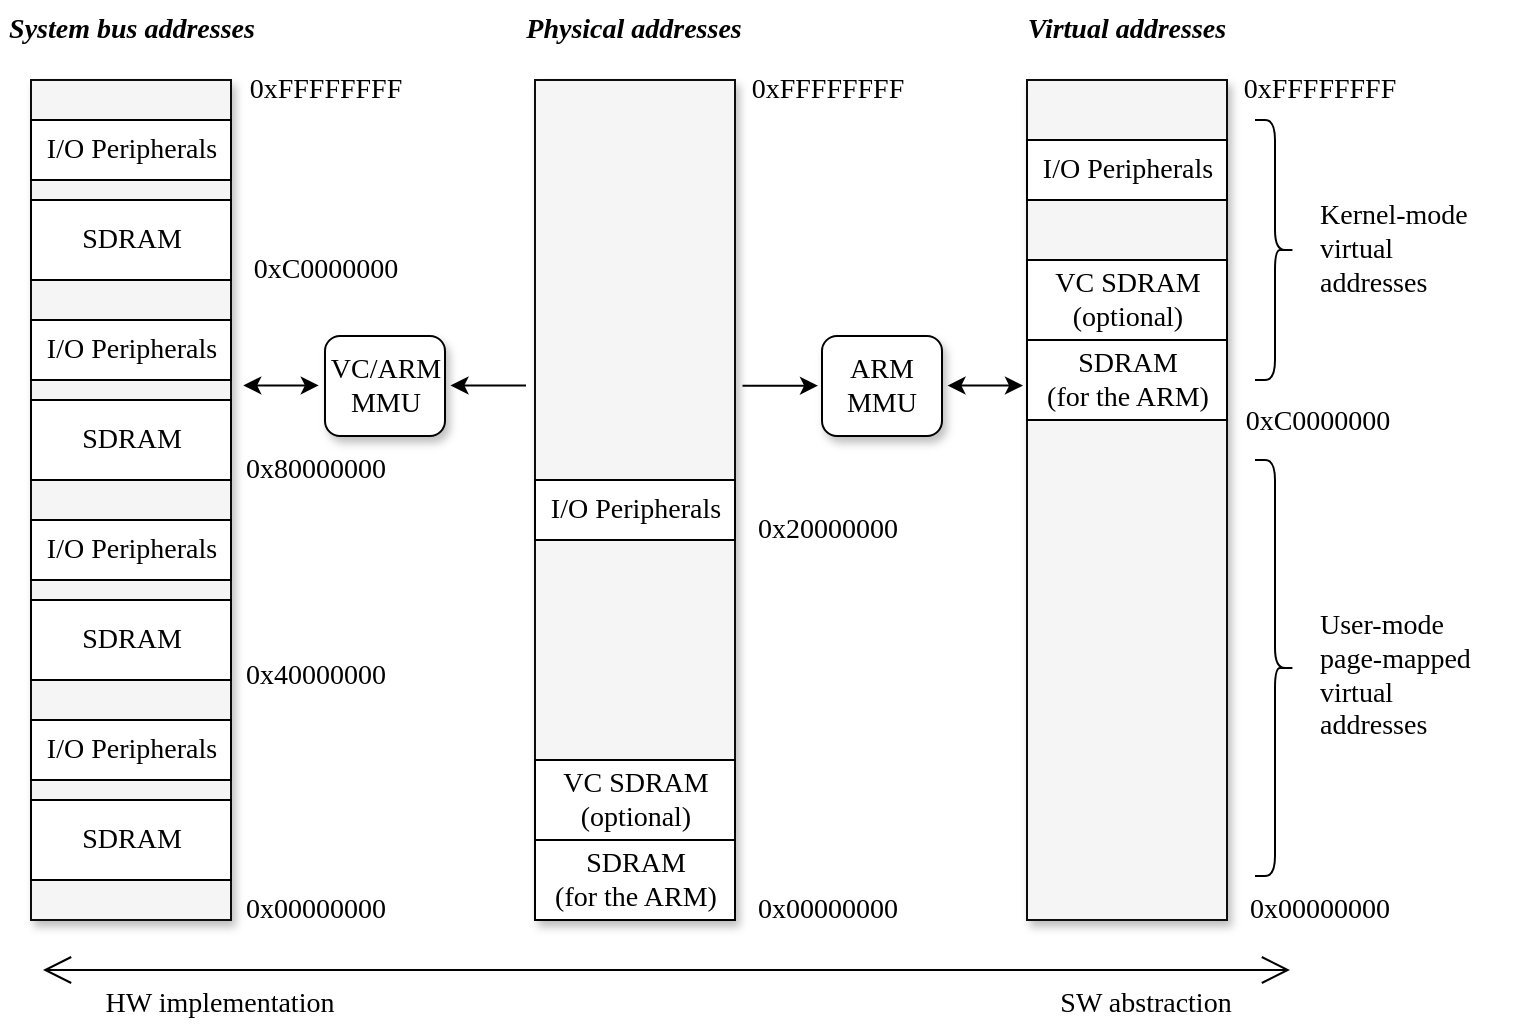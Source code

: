 <mxfile version="22.1.11" type="device">
  <diagram name="Page-1" id="rF_JisAr9NftX0KLJ7tZ">
    <mxGraphModel dx="1773" dy="1035" grid="1" gridSize="10" guides="1" tooltips="1" connect="1" arrows="1" fold="1" page="1" pageScale="1" pageWidth="850" pageHeight="1100" math="0" shadow="0">
      <root>
        <mxCell id="0" />
        <mxCell id="1" parent="0" />
        <mxCell id="chbkdglr7W8zsBIJW56T-53" value="0x80000000" style="text;html=1;strokeColor=none;fillColor=none;align=center;verticalAlign=middle;whiteSpace=wrap;rounded=0;fontFamily=Computer Modern;fontSize=14;" parent="1" vertex="1">
          <mxGeometry x="180.5" y="250" width="90" height="30" as="geometry" />
        </mxCell>
        <mxCell id="chbkdglr7W8zsBIJW56T-2" value="" style="rounded=0;whiteSpace=wrap;html=1;fillColor=#f5f5f5;fontColor=#333333;strokeColor=#0D0D0D;fontFamily=Computer Modern;shadow=1;fontSize=14;" parent="1" vertex="1">
          <mxGeometry x="581.5" y="70" width="100" height="420" as="geometry" />
        </mxCell>
        <mxCell id="chbkdglr7W8zsBIJW56T-1" value="I/O Peripherals" style="rounded=0;whiteSpace=wrap;html=1;fontFamily=Computer Modern;fontSize=14;" parent="1" vertex="1">
          <mxGeometry x="581.5" y="100" width="100" height="30" as="geometry" />
        </mxCell>
        <mxCell id="chbkdglr7W8zsBIJW56T-3" value="VC SDRAM&lt;br style=&quot;font-size: 14px;&quot;&gt;(optional)" style="rounded=0;whiteSpace=wrap;html=1;fontFamily=Computer Modern;fontSize=14;" parent="1" vertex="1">
          <mxGeometry x="581.5" y="160" width="100" height="40" as="geometry" />
        </mxCell>
        <mxCell id="chbkdglr7W8zsBIJW56T-4" value="SDRAM&lt;br style=&quot;font-size: 14px;&quot;&gt;(for the ARM)" style="rounded=0;whiteSpace=wrap;html=1;fontFamily=Computer Modern;fontSize=14;" parent="1" vertex="1">
          <mxGeometry x="581.5" y="200" width="100" height="40" as="geometry" />
        </mxCell>
        <mxCell id="chbkdglr7W8zsBIJW56T-5" value="0xFFFFFFFF" style="text;html=1;strokeColor=none;fillColor=none;align=center;verticalAlign=middle;whiteSpace=wrap;rounded=0;fontFamily=Computer Modern;fontSize=14;" parent="1" vertex="1">
          <mxGeometry x="682.5" y="60" width="90" height="30" as="geometry" />
        </mxCell>
        <mxCell id="chbkdglr7W8zsBIJW56T-6" value="0x00000000" style="text;html=1;strokeColor=none;fillColor=none;align=center;verticalAlign=middle;whiteSpace=wrap;rounded=0;fontFamily=Computer Modern;fontSize=14;" parent="1" vertex="1">
          <mxGeometry x="682.5" y="470" width="90" height="30" as="geometry" />
        </mxCell>
        <mxCell id="chbkdglr7W8zsBIJW56T-11" value="" style="shape=curlyBracket;whiteSpace=wrap;html=1;rounded=1;flipH=1;labelPosition=right;verticalLabelPosition=middle;align=left;verticalAlign=middle;fontFamily=Computer Modern;fontSize=14;" parent="1" vertex="1">
          <mxGeometry x="695.5" y="260" width="20" height="208" as="geometry" />
        </mxCell>
        <mxCell id="chbkdglr7W8zsBIJW56T-12" value="User-mode &lt;br&gt;page-mapped virtual &lt;br&gt;addresses" style="text;html=1;strokeColor=none;fillColor=none;align=left;verticalAlign=middle;whiteSpace=wrap;rounded=0;fontFamily=Computer Modern;fontSize=14;" parent="1" vertex="1">
          <mxGeometry x="725.5" y="333" width="110" height="70" as="geometry" />
        </mxCell>
        <mxCell id="chbkdglr7W8zsBIJW56T-13" value="" style="shape=curlyBracket;whiteSpace=wrap;html=1;rounded=1;flipH=1;labelPosition=right;verticalLabelPosition=middle;align=left;verticalAlign=middle;fontFamily=Computer Modern;fontSize=14;" parent="1" vertex="1">
          <mxGeometry x="695.5" y="90" width="20" height="130" as="geometry" />
        </mxCell>
        <mxCell id="chbkdglr7W8zsBIJW56T-15" value="Kernel-mode &lt;br style=&quot;font-size: 14px;&quot;&gt;virtual &lt;br&gt;addresses" style="text;html=1;strokeColor=none;fillColor=none;align=left;verticalAlign=middle;whiteSpace=wrap;rounded=0;fontFamily=Computer Modern;fontSize=14;" parent="1" vertex="1">
          <mxGeometry x="725.5" y="120" width="110" height="70" as="geometry" />
        </mxCell>
        <mxCell id="chbkdglr7W8zsBIJW56T-17" value="ARM &lt;br style=&quot;font-size: 14px;&quot;&gt;MMU" style="rounded=1;whiteSpace=wrap;html=1;fontFamily=Computer Modern;shadow=1;fontSize=14;" parent="1" vertex="1">
          <mxGeometry x="479" y="198" width="60" height="50" as="geometry" />
        </mxCell>
        <mxCell id="chbkdglr7W8zsBIJW56T-19" value="" style="rounded=0;whiteSpace=wrap;html=1;fillColor=#f5f5f5;fontColor=#333333;strokeColor=#0D0D0D;fontFamily=Computer Modern;shadow=1;fontSize=14;" parent="1" vertex="1">
          <mxGeometry x="335.5" y="70" width="100" height="420" as="geometry" />
        </mxCell>
        <mxCell id="chbkdglr7W8zsBIJW56T-20" value="I/O Peripherals" style="rounded=0;whiteSpace=wrap;html=1;fontFamily=Computer Modern;fontSize=14;" parent="1" vertex="1">
          <mxGeometry x="335.5" y="270" width="100" height="30" as="geometry" />
        </mxCell>
        <mxCell id="chbkdglr7W8zsBIJW56T-21" value="VC SDRAM&lt;br style=&quot;font-size: 14px;&quot;&gt;(optional)" style="rounded=0;whiteSpace=wrap;html=1;fontFamily=Computer Modern;fontSize=14;" parent="1" vertex="1">
          <mxGeometry x="335.5" y="410" width="100" height="40" as="geometry" />
        </mxCell>
        <mxCell id="chbkdglr7W8zsBIJW56T-22" value="SDRAM&lt;br style=&quot;font-size: 14px;&quot;&gt;(for the ARM)" style="rounded=0;whiteSpace=wrap;html=1;fontFamily=Computer Modern;fontSize=14;" parent="1" vertex="1">
          <mxGeometry x="335.5" y="450" width="100" height="40" as="geometry" />
        </mxCell>
        <mxCell id="chbkdglr7W8zsBIJW56T-23" value="0xFFFFFFFF" style="text;html=1;strokeColor=none;fillColor=none;align=center;verticalAlign=middle;whiteSpace=wrap;rounded=0;fontFamily=Computer Modern;fontSize=14;" parent="1" vertex="1">
          <mxGeometry x="436.5" y="60" width="90" height="30" as="geometry" />
        </mxCell>
        <mxCell id="chbkdglr7W8zsBIJW56T-24" value="0x00000000" style="text;html=1;strokeColor=none;fillColor=none;align=center;verticalAlign=middle;whiteSpace=wrap;rounded=0;fontFamily=Computer Modern;fontSize=14;" parent="1" vertex="1">
          <mxGeometry x="436.5" y="470" width="90" height="30" as="geometry" />
        </mxCell>
        <mxCell id="chbkdglr7W8zsBIJW56T-26" value="0x20000000" style="text;html=1;strokeColor=none;fillColor=none;align=center;verticalAlign=middle;whiteSpace=wrap;rounded=0;fontFamily=Computer Modern;fontSize=14;" parent="1" vertex="1">
          <mxGeometry x="436.5" y="280" width="90" height="30" as="geometry" />
        </mxCell>
        <mxCell id="chbkdglr7W8zsBIJW56T-27" value="" style="rounded=0;whiteSpace=wrap;html=1;fillColor=#f5f5f5;fontColor=#333333;strokeColor=#0D0D0D;fontFamily=Computer Modern;shadow=1;fontSize=14;" parent="1" vertex="1">
          <mxGeometry x="83.5" y="70" width="100" height="420" as="geometry" />
        </mxCell>
        <mxCell id="chbkdglr7W8zsBIJW56T-31" value="0xFFFFFFFF" style="text;html=1;strokeColor=none;fillColor=none;align=center;verticalAlign=middle;whiteSpace=wrap;rounded=0;fontFamily=Computer Modern;fontSize=14;" parent="1" vertex="1">
          <mxGeometry x="185.5" y="60" width="90" height="30" as="geometry" />
        </mxCell>
        <mxCell id="chbkdglr7W8zsBIJW56T-32" value="0x00000000" style="text;html=1;strokeColor=none;fillColor=none;align=center;verticalAlign=middle;whiteSpace=wrap;rounded=0;fontFamily=Computer Modern;fontSize=14;" parent="1" vertex="1">
          <mxGeometry x="180.5" y="470" width="90" height="30" as="geometry" />
        </mxCell>
        <mxCell id="chbkdglr7W8zsBIJW56T-34" value="0x40000000" style="text;html=1;strokeColor=none;fillColor=none;align=center;verticalAlign=middle;whiteSpace=wrap;rounded=0;fontFamily=Computer Modern;fontSize=14;" parent="1" vertex="1">
          <mxGeometry x="180.5" y="353" width="90" height="30" as="geometry" />
        </mxCell>
        <mxCell id="chbkdglr7W8zsBIJW56T-35" value="VC/ARM &lt;br style=&quot;font-size: 14px;&quot;&gt;MMU" style="rounded=1;whiteSpace=wrap;html=1;fontFamily=Computer Modern;shadow=1;fontSize=14;" parent="1" vertex="1">
          <mxGeometry x="230.5" y="198" width="60" height="50" as="geometry" />
        </mxCell>
        <mxCell id="chbkdglr7W8zsBIJW56T-37" value="I/O Peripherals" style="rounded=0;whiteSpace=wrap;html=1;fontFamily=Computer Modern;fontSize=14;" parent="1" vertex="1">
          <mxGeometry x="83.5" y="90" width="100" height="30" as="geometry" />
        </mxCell>
        <mxCell id="chbkdglr7W8zsBIJW56T-39" value="SDRAM" style="rounded=0;whiteSpace=wrap;html=1;fontFamily=Computer Modern;fontSize=14;" parent="1" vertex="1">
          <mxGeometry x="83.5" y="130" width="100" height="40" as="geometry" />
        </mxCell>
        <mxCell id="chbkdglr7W8zsBIJW56T-45" value="I/O Peripherals" style="rounded=0;whiteSpace=wrap;html=1;fontFamily=Computer Modern;fontSize=14;" parent="1" vertex="1">
          <mxGeometry x="83.5" y="190" width="100" height="30" as="geometry" />
        </mxCell>
        <mxCell id="chbkdglr7W8zsBIJW56T-46" value="SDRAM" style="rounded=0;whiteSpace=wrap;html=1;fontFamily=Computer Modern;fontSize=14;" parent="1" vertex="1">
          <mxGeometry x="83.5" y="230" width="100" height="40" as="geometry" />
        </mxCell>
        <mxCell id="chbkdglr7W8zsBIJW56T-47" value="I/O Peripherals" style="rounded=0;whiteSpace=wrap;html=1;fontFamily=Computer Modern;fontSize=14;" parent="1" vertex="1">
          <mxGeometry x="83.5" y="290" width="100" height="30" as="geometry" />
        </mxCell>
        <mxCell id="chbkdglr7W8zsBIJW56T-48" value="SDRAM" style="rounded=0;whiteSpace=wrap;html=1;fontFamily=Computer Modern;fontSize=14;" parent="1" vertex="1">
          <mxGeometry x="83.5" y="330" width="100" height="40" as="geometry" />
        </mxCell>
        <mxCell id="chbkdglr7W8zsBIJW56T-49" value="I/O Peripherals" style="rounded=0;whiteSpace=wrap;html=1;fontFamily=Computer Modern;fontSize=14;" parent="1" vertex="1">
          <mxGeometry x="83.5" y="390" width="100" height="30" as="geometry" />
        </mxCell>
        <mxCell id="chbkdglr7W8zsBIJW56T-50" value="SDRAM" style="rounded=0;whiteSpace=wrap;html=1;fontFamily=Computer Modern;fontSize=14;" parent="1" vertex="1">
          <mxGeometry x="83.5" y="430" width="100" height="40" as="geometry" />
        </mxCell>
        <mxCell id="chbkdglr7W8zsBIJW56T-54" value="0xC0000000" style="text;html=1;strokeColor=none;fillColor=none;align=center;verticalAlign=middle;whiteSpace=wrap;rounded=0;fontFamily=Computer Modern;fontSize=14;" parent="1" vertex="1">
          <mxGeometry x="185.5" y="150" width="90" height="30" as="geometry" />
        </mxCell>
        <mxCell id="chbkdglr7W8zsBIJW56T-55" value="System bus addresses" style="text;html=1;strokeColor=none;fillColor=none;align=center;verticalAlign=middle;whiteSpace=wrap;rounded=0;fontFamily=Computer Modern;fontStyle=3;fontSize=14;" parent="1" vertex="1">
          <mxGeometry x="68.5" y="30" width="130" height="30" as="geometry" />
        </mxCell>
        <mxCell id="chbkdglr7W8zsBIJW56T-56" value="Physical addresses" style="text;html=1;strokeColor=none;fillColor=none;align=center;verticalAlign=middle;whiteSpace=wrap;rounded=0;fontFamily=Computer Modern;fontStyle=3;fontSize=14;" parent="1" vertex="1">
          <mxGeometry x="326.37" y="30" width="118.25" height="30" as="geometry" />
        </mxCell>
        <mxCell id="chbkdglr7W8zsBIJW56T-57" value="Virtual addresses" style="text;html=1;strokeColor=none;fillColor=none;align=center;verticalAlign=middle;whiteSpace=wrap;rounded=0;fontFamily=Computer Modern;fontStyle=3;fontSize=14;" parent="1" vertex="1">
          <mxGeometry x="572.25" y="30" width="118.5" height="30" as="geometry" />
        </mxCell>
        <mxCell id="chbkdglr7W8zsBIJW56T-59" value="" style="endArrow=classic;startArrow=classic;html=1;rounded=0;fontSize=14;" parent="1" edge="1">
          <mxGeometry width="50" height="50" relative="1" as="geometry">
            <mxPoint x="541.75" y="222.79" as="sourcePoint" />
            <mxPoint x="579.5" y="222.79" as="targetPoint" />
          </mxGeometry>
        </mxCell>
        <mxCell id="chbkdglr7W8zsBIJW56T-60" value="" style="endArrow=classic;startArrow=none;html=1;rounded=0;startFill=0;fontSize=14;" parent="1" edge="1">
          <mxGeometry width="50" height="50" relative="1" as="geometry">
            <mxPoint x="439.25" y="222.83" as="sourcePoint" />
            <mxPoint x="477" y="222.83" as="targetPoint" />
          </mxGeometry>
        </mxCell>
        <mxCell id="chbkdglr7W8zsBIJW56T-62" value="" style="endArrow=classic;startArrow=classic;html=1;rounded=0;fontSize=14;" parent="1" edge="1">
          <mxGeometry width="50" height="50" relative="1" as="geometry">
            <mxPoint x="189.63" y="222.71" as="sourcePoint" />
            <mxPoint x="227.38" y="222.71" as="targetPoint" />
          </mxGeometry>
        </mxCell>
        <mxCell id="chbkdglr7W8zsBIJW56T-64" value="" style="endArrow=none;startArrow=classic;html=1;rounded=0;endFill=0;fontSize=14;" parent="1" edge="1">
          <mxGeometry width="50" height="50" relative="1" as="geometry">
            <mxPoint x="293.25" y="222.71" as="sourcePoint" />
            <mxPoint x="331" y="222.71" as="targetPoint" />
          </mxGeometry>
        </mxCell>
        <mxCell id="chbkdglr7W8zsBIJW56T-65" value="0xC0000000" style="text;html=1;strokeColor=none;fillColor=none;align=center;verticalAlign=middle;whiteSpace=wrap;rounded=0;fontFamily=Computer Modern;fontSize=14;" parent="1" vertex="1">
          <mxGeometry x="681.5" y="226" width="90" height="30" as="geometry" />
        </mxCell>
        <mxCell id="chbkdglr7W8zsBIJW56T-69" value="" style="endArrow=open;endFill=1;endSize=12;html=1;rounded=0;" parent="1" edge="1">
          <mxGeometry width="160" relative="1" as="geometry">
            <mxPoint x="409.5" y="515" as="sourcePoint" />
            <mxPoint x="713" y="515" as="targetPoint" />
          </mxGeometry>
        </mxCell>
        <mxCell id="chbkdglr7W8zsBIJW56T-70" value="SW abstraction" style="text;html=1;strokeColor=none;fillColor=none;align=center;verticalAlign=middle;whiteSpace=wrap;rounded=0;fontFamily=Computer Modern;fontSize=14;" parent="1" vertex="1">
          <mxGeometry x="596" y="517" width="90" height="30" as="geometry" />
        </mxCell>
        <mxCell id="chbkdglr7W8zsBIJW56T-71" value="" style="endArrow=open;endFill=1;endSize=12;html=1;rounded=0;" parent="1" edge="1">
          <mxGeometry width="160" relative="1" as="geometry">
            <mxPoint x="409.5" y="515" as="sourcePoint" />
            <mxPoint x="89.5" y="515" as="targetPoint" />
          </mxGeometry>
        </mxCell>
        <mxCell id="chbkdglr7W8zsBIJW56T-72" value="HW implementation" style="text;html=1;strokeColor=none;fillColor=none;align=center;verticalAlign=middle;whiteSpace=wrap;rounded=0;fontFamily=Computer Modern;fontSize=14;" parent="1" vertex="1">
          <mxGeometry x="117" y="517" width="121.5" height="30" as="geometry" />
        </mxCell>
      </root>
    </mxGraphModel>
  </diagram>
</mxfile>

